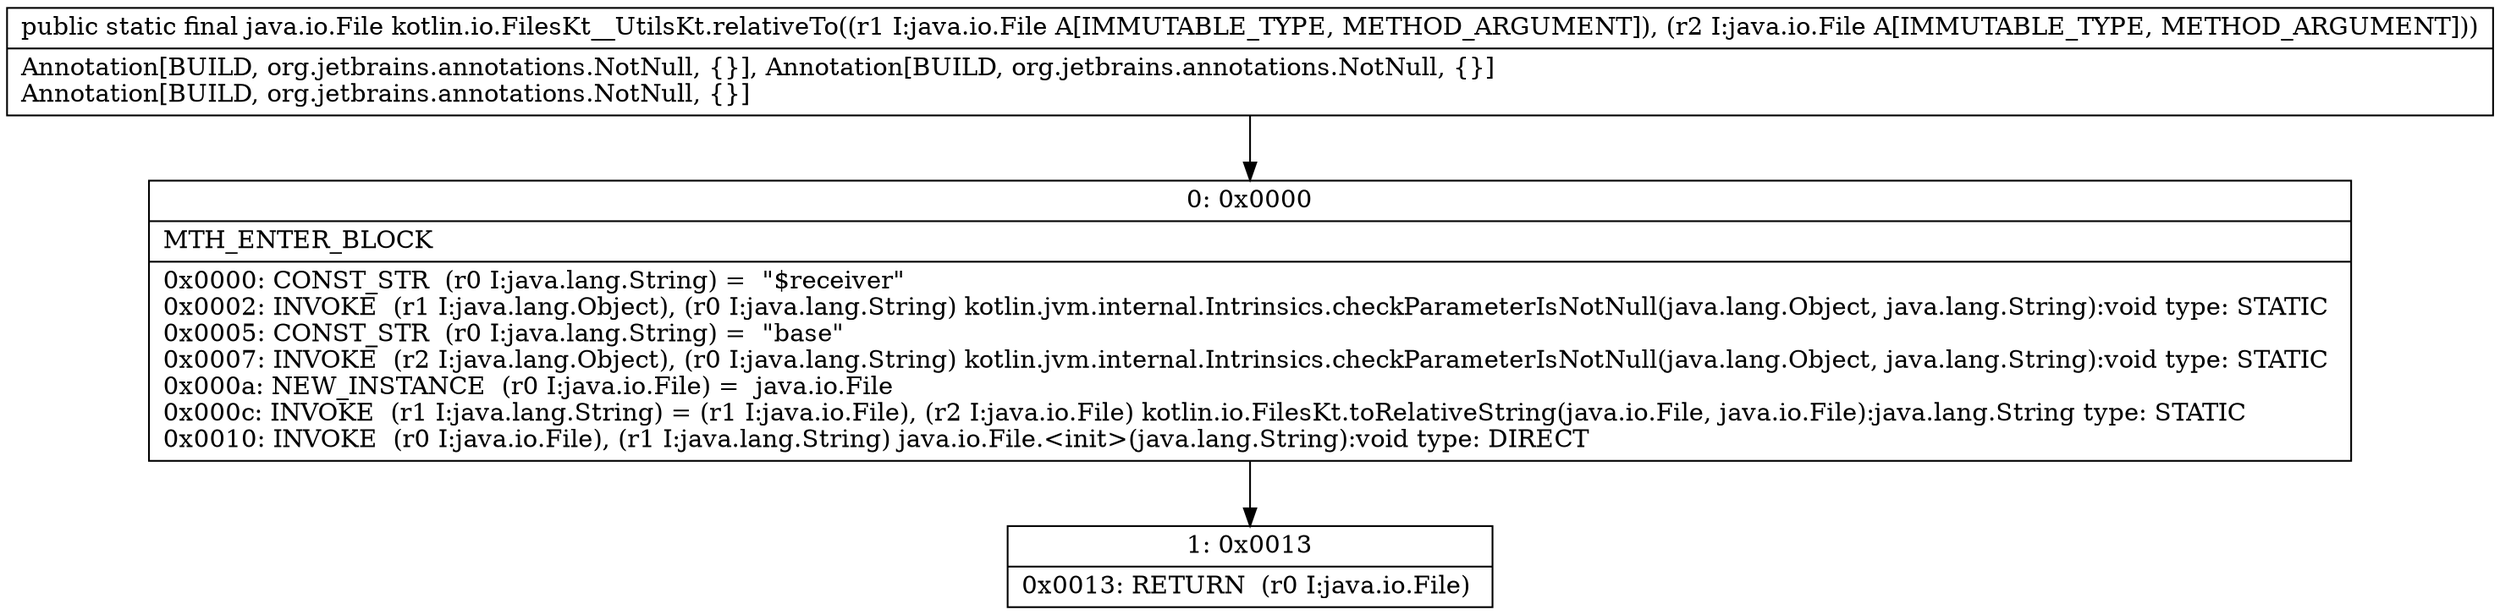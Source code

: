 digraph "CFG forkotlin.io.FilesKt__UtilsKt.relativeTo(Ljava\/io\/File;Ljava\/io\/File;)Ljava\/io\/File;" {
Node_0 [shape=record,label="{0\:\ 0x0000|MTH_ENTER_BLOCK\l|0x0000: CONST_STR  (r0 I:java.lang.String) =  \"$receiver\" \l0x0002: INVOKE  (r1 I:java.lang.Object), (r0 I:java.lang.String) kotlin.jvm.internal.Intrinsics.checkParameterIsNotNull(java.lang.Object, java.lang.String):void type: STATIC \l0x0005: CONST_STR  (r0 I:java.lang.String) =  \"base\" \l0x0007: INVOKE  (r2 I:java.lang.Object), (r0 I:java.lang.String) kotlin.jvm.internal.Intrinsics.checkParameterIsNotNull(java.lang.Object, java.lang.String):void type: STATIC \l0x000a: NEW_INSTANCE  (r0 I:java.io.File) =  java.io.File \l0x000c: INVOKE  (r1 I:java.lang.String) = (r1 I:java.io.File), (r2 I:java.io.File) kotlin.io.FilesKt.toRelativeString(java.io.File, java.io.File):java.lang.String type: STATIC \l0x0010: INVOKE  (r0 I:java.io.File), (r1 I:java.lang.String) java.io.File.\<init\>(java.lang.String):void type: DIRECT \l}"];
Node_1 [shape=record,label="{1\:\ 0x0013|0x0013: RETURN  (r0 I:java.io.File) \l}"];
MethodNode[shape=record,label="{public static final java.io.File kotlin.io.FilesKt__UtilsKt.relativeTo((r1 I:java.io.File A[IMMUTABLE_TYPE, METHOD_ARGUMENT]), (r2 I:java.io.File A[IMMUTABLE_TYPE, METHOD_ARGUMENT]))  | Annotation[BUILD, org.jetbrains.annotations.NotNull, \{\}], Annotation[BUILD, org.jetbrains.annotations.NotNull, \{\}]\lAnnotation[BUILD, org.jetbrains.annotations.NotNull, \{\}]\l}"];
MethodNode -> Node_0;
Node_0 -> Node_1;
}

